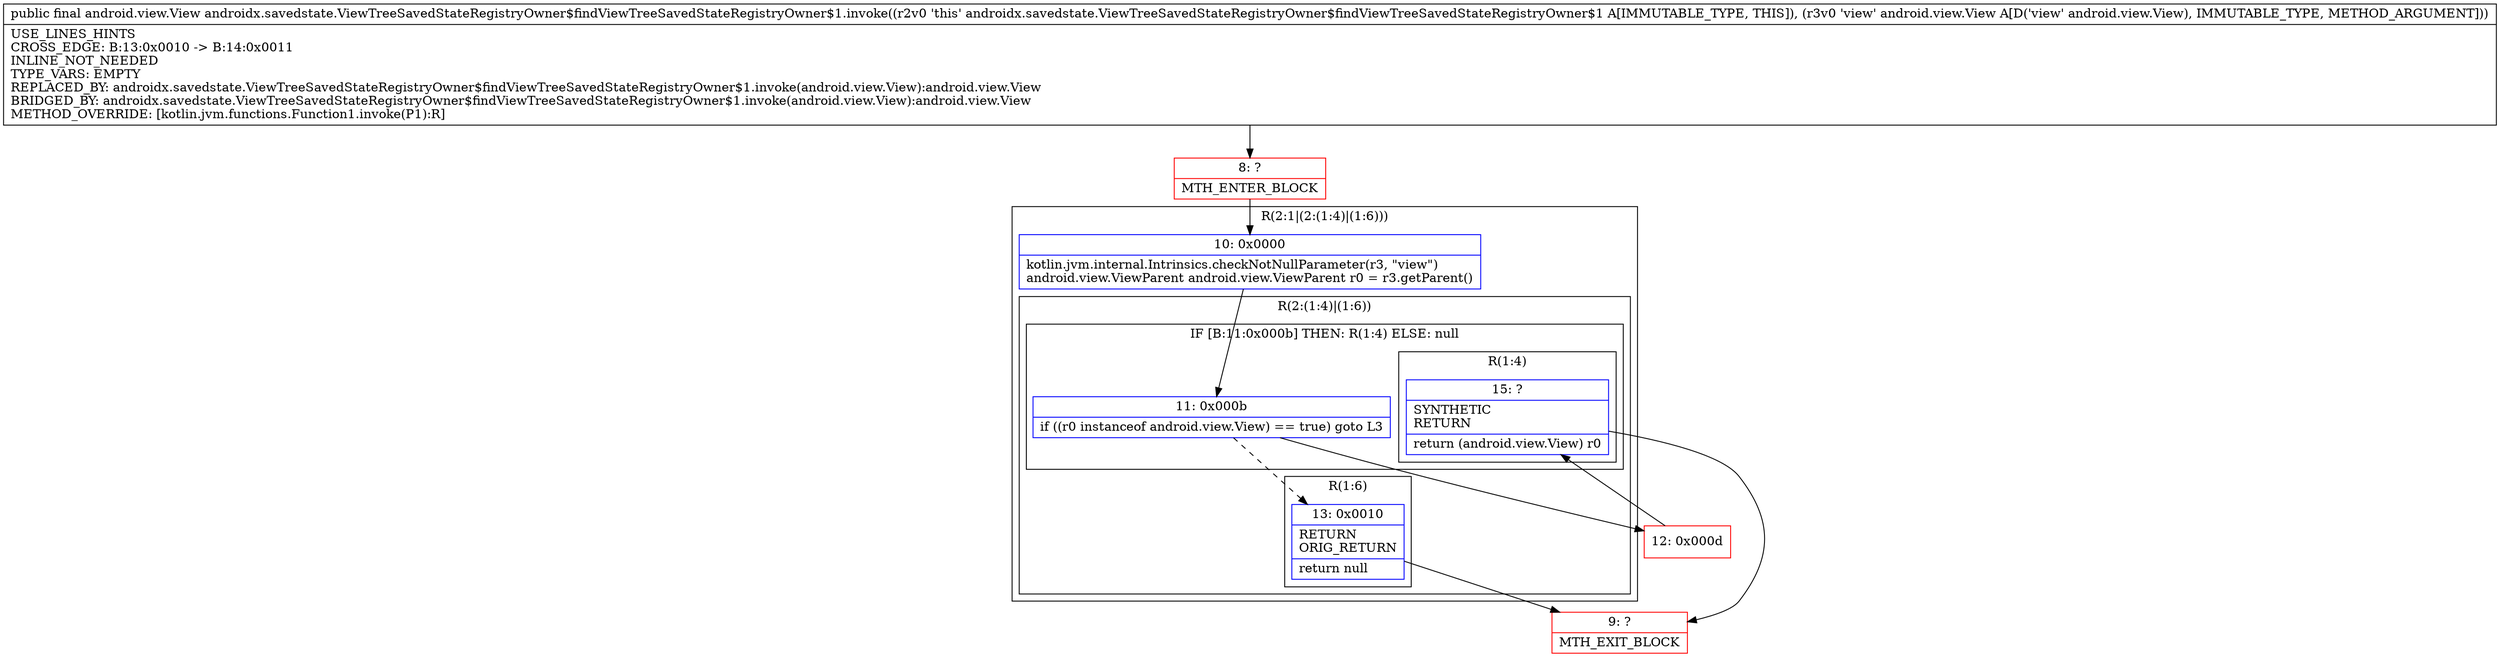 digraph "CFG forandroidx.savedstate.ViewTreeSavedStateRegistryOwner$findViewTreeSavedStateRegistryOwner$1.invoke(Landroid\/view\/View;)Landroid\/view\/View;" {
subgraph cluster_Region_1468240829 {
label = "R(2:1|(2:(1:4)|(1:6)))";
node [shape=record,color=blue];
Node_10 [shape=record,label="{10\:\ 0x0000|kotlin.jvm.internal.Intrinsics.checkNotNullParameter(r3, \"view\")\landroid.view.ViewParent android.view.ViewParent r0 = r3.getParent()\l}"];
subgraph cluster_Region_1390403714 {
label = "R(2:(1:4)|(1:6))";
node [shape=record,color=blue];
subgraph cluster_IfRegion_157593559 {
label = "IF [B:11:0x000b] THEN: R(1:4) ELSE: null";
node [shape=record,color=blue];
Node_11 [shape=record,label="{11\:\ 0x000b|if ((r0 instanceof android.view.View) == true) goto L3\l}"];
subgraph cluster_Region_653150663 {
label = "R(1:4)";
node [shape=record,color=blue];
Node_15 [shape=record,label="{15\:\ ?|SYNTHETIC\lRETURN\l|return (android.view.View) r0\l}"];
}
}
subgraph cluster_Region_1907363452 {
label = "R(1:6)";
node [shape=record,color=blue];
Node_13 [shape=record,label="{13\:\ 0x0010|RETURN\lORIG_RETURN\l|return null\l}"];
}
}
}
Node_8 [shape=record,color=red,label="{8\:\ ?|MTH_ENTER_BLOCK\l}"];
Node_12 [shape=record,color=red,label="{12\:\ 0x000d}"];
Node_9 [shape=record,color=red,label="{9\:\ ?|MTH_EXIT_BLOCK\l}"];
MethodNode[shape=record,label="{public final android.view.View androidx.savedstate.ViewTreeSavedStateRegistryOwner$findViewTreeSavedStateRegistryOwner$1.invoke((r2v0 'this' androidx.savedstate.ViewTreeSavedStateRegistryOwner$findViewTreeSavedStateRegistryOwner$1 A[IMMUTABLE_TYPE, THIS]), (r3v0 'view' android.view.View A[D('view' android.view.View), IMMUTABLE_TYPE, METHOD_ARGUMENT]))  | USE_LINES_HINTS\lCROSS_EDGE: B:13:0x0010 \-\> B:14:0x0011\lINLINE_NOT_NEEDED\lTYPE_VARS: EMPTY\lREPLACED_BY: androidx.savedstate.ViewTreeSavedStateRegistryOwner$findViewTreeSavedStateRegistryOwner$1.invoke(android.view.View):android.view.View\lBRIDGED_BY: androidx.savedstate.ViewTreeSavedStateRegistryOwner$findViewTreeSavedStateRegistryOwner$1.invoke(android.view.View):android.view.View\lMETHOD_OVERRIDE: [kotlin.jvm.functions.Function1.invoke(P1):R]\l}"];
MethodNode -> Node_8;Node_10 -> Node_11;
Node_11 -> Node_12;
Node_11 -> Node_13[style=dashed];
Node_15 -> Node_9;
Node_13 -> Node_9;
Node_8 -> Node_10;
Node_12 -> Node_15;
}

